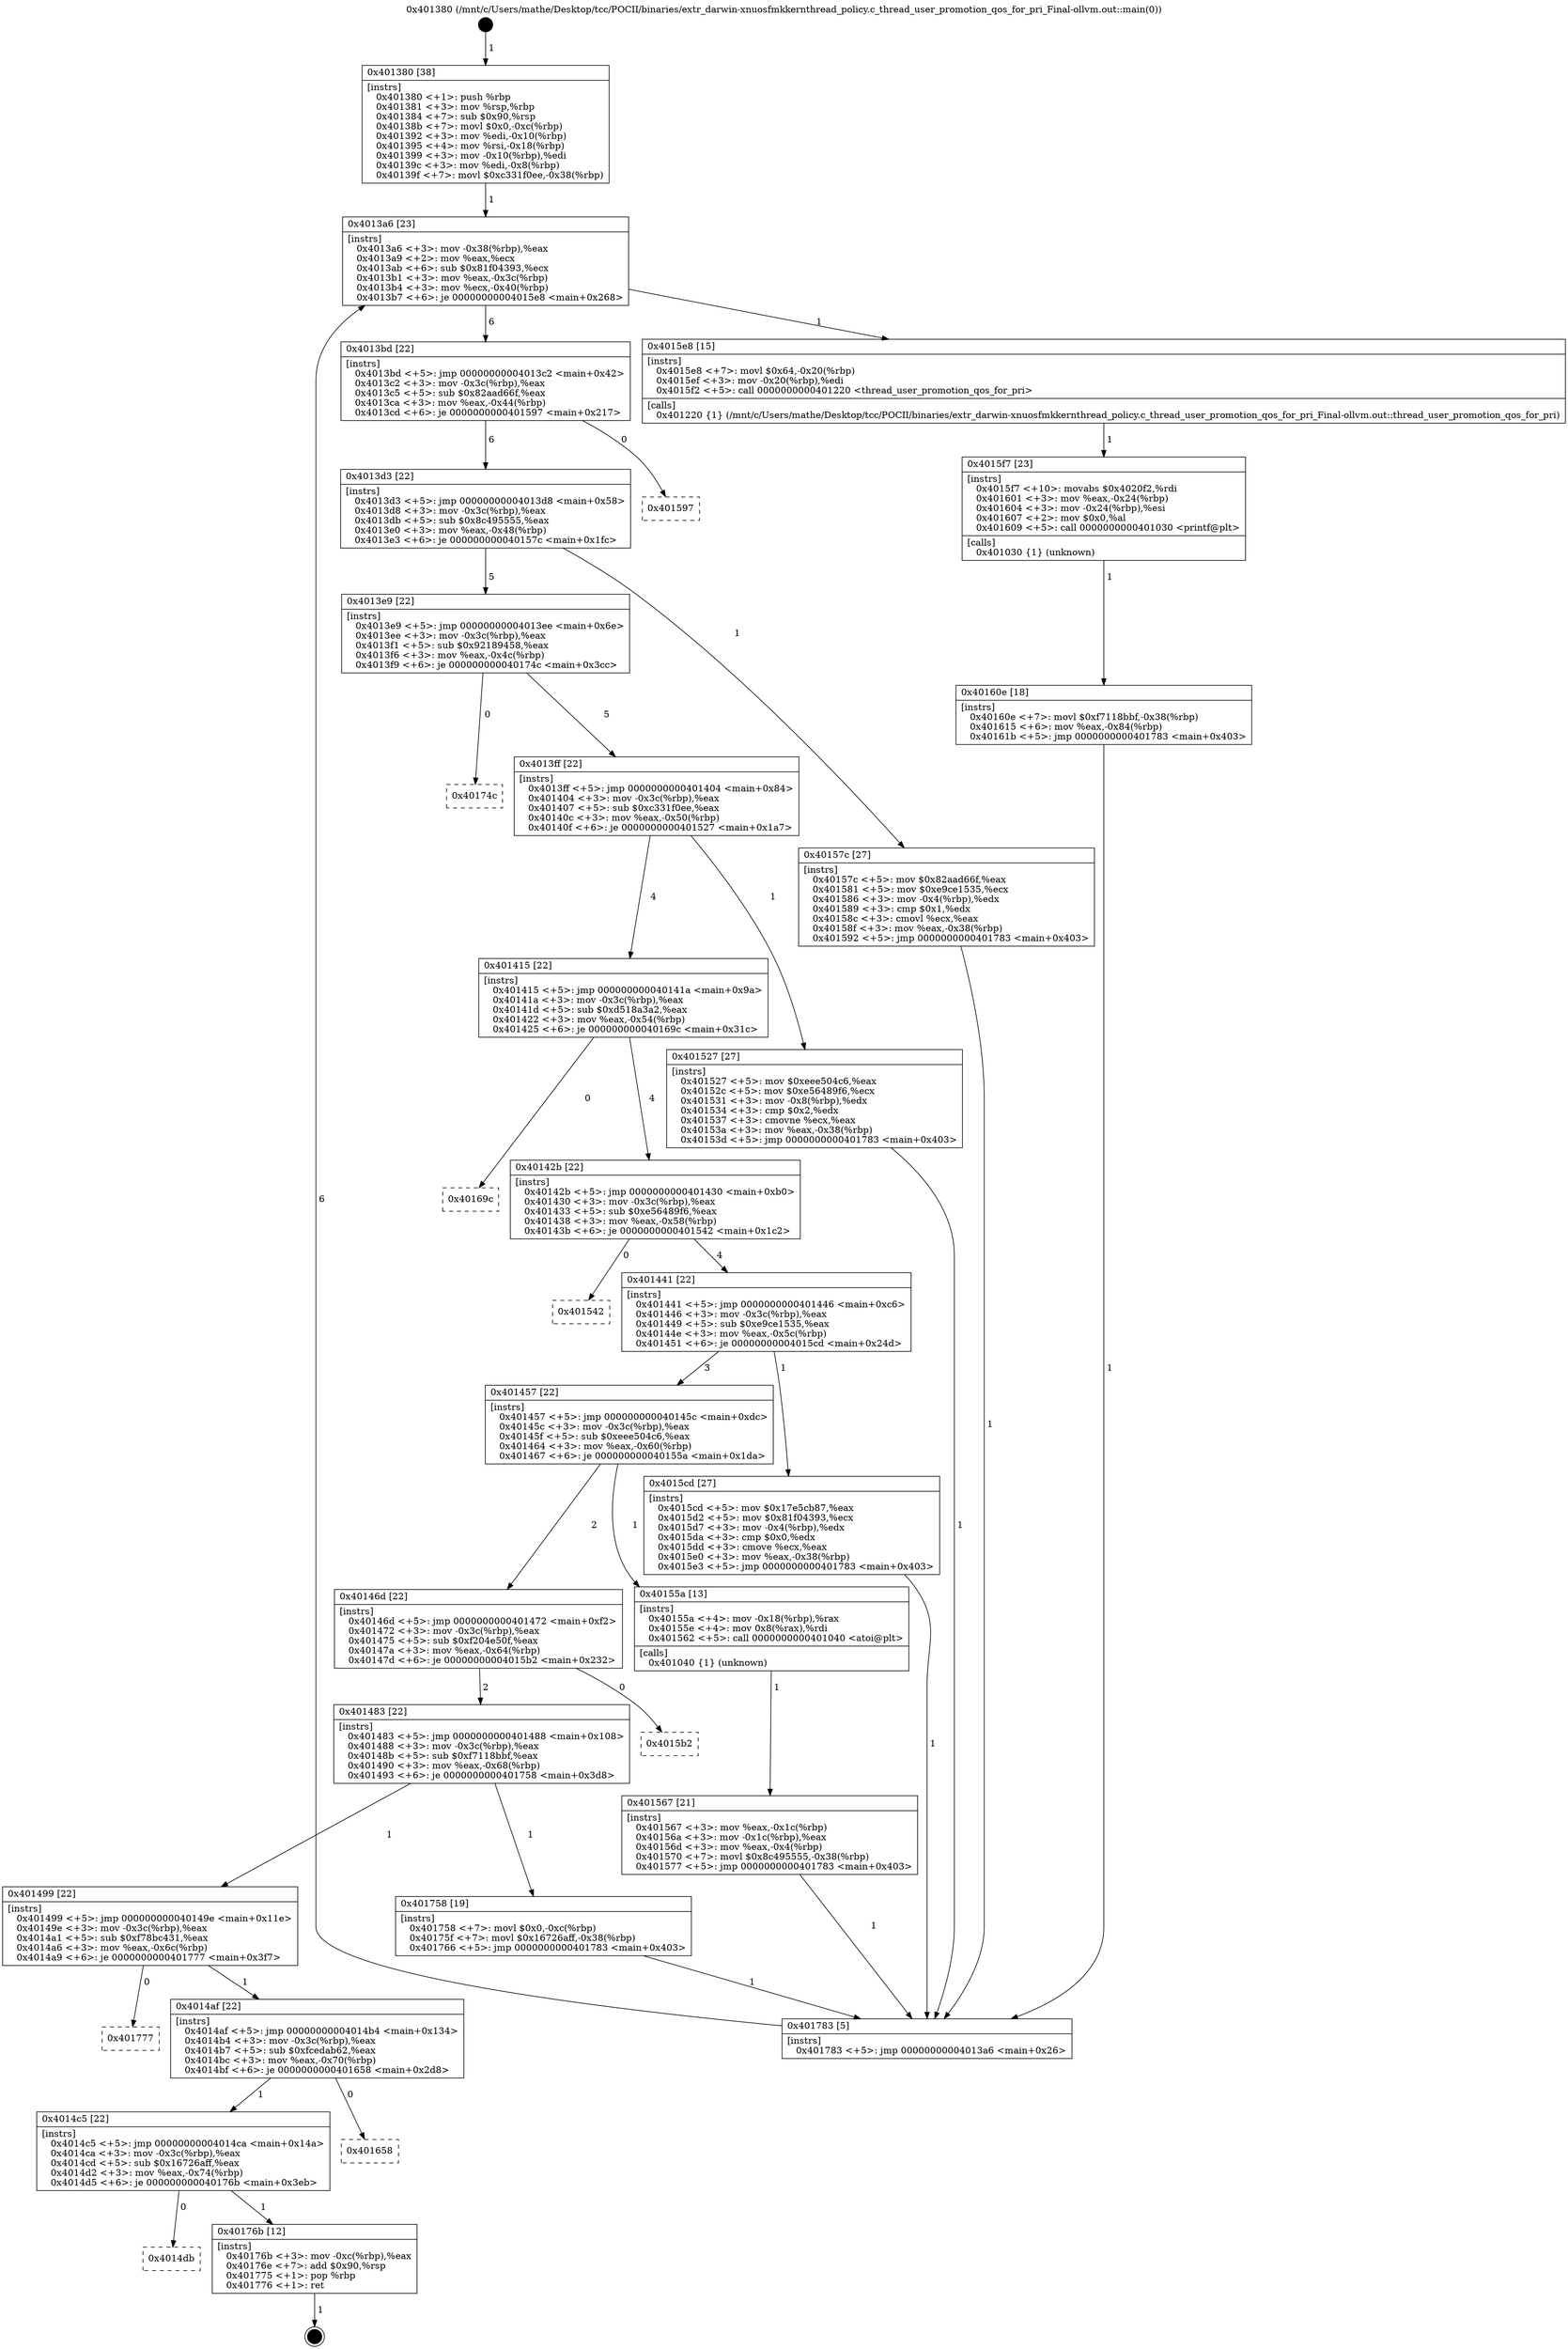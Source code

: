 digraph "0x401380" {
  label = "0x401380 (/mnt/c/Users/mathe/Desktop/tcc/POCII/binaries/extr_darwin-xnuosfmkkernthread_policy.c_thread_user_promotion_qos_for_pri_Final-ollvm.out::main(0))"
  labelloc = "t"
  node[shape=record]

  Entry [label="",width=0.3,height=0.3,shape=circle,fillcolor=black,style=filled]
  "0x4013a6" [label="{
     0x4013a6 [23]\l
     | [instrs]\l
     &nbsp;&nbsp;0x4013a6 \<+3\>: mov -0x38(%rbp),%eax\l
     &nbsp;&nbsp;0x4013a9 \<+2\>: mov %eax,%ecx\l
     &nbsp;&nbsp;0x4013ab \<+6\>: sub $0x81f04393,%ecx\l
     &nbsp;&nbsp;0x4013b1 \<+3\>: mov %eax,-0x3c(%rbp)\l
     &nbsp;&nbsp;0x4013b4 \<+3\>: mov %ecx,-0x40(%rbp)\l
     &nbsp;&nbsp;0x4013b7 \<+6\>: je 00000000004015e8 \<main+0x268\>\l
  }"]
  "0x4015e8" [label="{
     0x4015e8 [15]\l
     | [instrs]\l
     &nbsp;&nbsp;0x4015e8 \<+7\>: movl $0x64,-0x20(%rbp)\l
     &nbsp;&nbsp;0x4015ef \<+3\>: mov -0x20(%rbp),%edi\l
     &nbsp;&nbsp;0x4015f2 \<+5\>: call 0000000000401220 \<thread_user_promotion_qos_for_pri\>\l
     | [calls]\l
     &nbsp;&nbsp;0x401220 \{1\} (/mnt/c/Users/mathe/Desktop/tcc/POCII/binaries/extr_darwin-xnuosfmkkernthread_policy.c_thread_user_promotion_qos_for_pri_Final-ollvm.out::thread_user_promotion_qos_for_pri)\l
  }"]
  "0x4013bd" [label="{
     0x4013bd [22]\l
     | [instrs]\l
     &nbsp;&nbsp;0x4013bd \<+5\>: jmp 00000000004013c2 \<main+0x42\>\l
     &nbsp;&nbsp;0x4013c2 \<+3\>: mov -0x3c(%rbp),%eax\l
     &nbsp;&nbsp;0x4013c5 \<+5\>: sub $0x82aad66f,%eax\l
     &nbsp;&nbsp;0x4013ca \<+3\>: mov %eax,-0x44(%rbp)\l
     &nbsp;&nbsp;0x4013cd \<+6\>: je 0000000000401597 \<main+0x217\>\l
  }"]
  Exit [label="",width=0.3,height=0.3,shape=circle,fillcolor=black,style=filled,peripheries=2]
  "0x401597" [label="{
     0x401597\l
  }", style=dashed]
  "0x4013d3" [label="{
     0x4013d3 [22]\l
     | [instrs]\l
     &nbsp;&nbsp;0x4013d3 \<+5\>: jmp 00000000004013d8 \<main+0x58\>\l
     &nbsp;&nbsp;0x4013d8 \<+3\>: mov -0x3c(%rbp),%eax\l
     &nbsp;&nbsp;0x4013db \<+5\>: sub $0x8c495555,%eax\l
     &nbsp;&nbsp;0x4013e0 \<+3\>: mov %eax,-0x48(%rbp)\l
     &nbsp;&nbsp;0x4013e3 \<+6\>: je 000000000040157c \<main+0x1fc\>\l
  }"]
  "0x4014db" [label="{
     0x4014db\l
  }", style=dashed]
  "0x40157c" [label="{
     0x40157c [27]\l
     | [instrs]\l
     &nbsp;&nbsp;0x40157c \<+5\>: mov $0x82aad66f,%eax\l
     &nbsp;&nbsp;0x401581 \<+5\>: mov $0xe9ce1535,%ecx\l
     &nbsp;&nbsp;0x401586 \<+3\>: mov -0x4(%rbp),%edx\l
     &nbsp;&nbsp;0x401589 \<+3\>: cmp $0x1,%edx\l
     &nbsp;&nbsp;0x40158c \<+3\>: cmovl %ecx,%eax\l
     &nbsp;&nbsp;0x40158f \<+3\>: mov %eax,-0x38(%rbp)\l
     &nbsp;&nbsp;0x401592 \<+5\>: jmp 0000000000401783 \<main+0x403\>\l
  }"]
  "0x4013e9" [label="{
     0x4013e9 [22]\l
     | [instrs]\l
     &nbsp;&nbsp;0x4013e9 \<+5\>: jmp 00000000004013ee \<main+0x6e\>\l
     &nbsp;&nbsp;0x4013ee \<+3\>: mov -0x3c(%rbp),%eax\l
     &nbsp;&nbsp;0x4013f1 \<+5\>: sub $0x92189458,%eax\l
     &nbsp;&nbsp;0x4013f6 \<+3\>: mov %eax,-0x4c(%rbp)\l
     &nbsp;&nbsp;0x4013f9 \<+6\>: je 000000000040174c \<main+0x3cc\>\l
  }"]
  "0x40176b" [label="{
     0x40176b [12]\l
     | [instrs]\l
     &nbsp;&nbsp;0x40176b \<+3\>: mov -0xc(%rbp),%eax\l
     &nbsp;&nbsp;0x40176e \<+7\>: add $0x90,%rsp\l
     &nbsp;&nbsp;0x401775 \<+1\>: pop %rbp\l
     &nbsp;&nbsp;0x401776 \<+1\>: ret\l
  }"]
  "0x40174c" [label="{
     0x40174c\l
  }", style=dashed]
  "0x4013ff" [label="{
     0x4013ff [22]\l
     | [instrs]\l
     &nbsp;&nbsp;0x4013ff \<+5\>: jmp 0000000000401404 \<main+0x84\>\l
     &nbsp;&nbsp;0x401404 \<+3\>: mov -0x3c(%rbp),%eax\l
     &nbsp;&nbsp;0x401407 \<+5\>: sub $0xc331f0ee,%eax\l
     &nbsp;&nbsp;0x40140c \<+3\>: mov %eax,-0x50(%rbp)\l
     &nbsp;&nbsp;0x40140f \<+6\>: je 0000000000401527 \<main+0x1a7\>\l
  }"]
  "0x4014c5" [label="{
     0x4014c5 [22]\l
     | [instrs]\l
     &nbsp;&nbsp;0x4014c5 \<+5\>: jmp 00000000004014ca \<main+0x14a\>\l
     &nbsp;&nbsp;0x4014ca \<+3\>: mov -0x3c(%rbp),%eax\l
     &nbsp;&nbsp;0x4014cd \<+5\>: sub $0x16726aff,%eax\l
     &nbsp;&nbsp;0x4014d2 \<+3\>: mov %eax,-0x74(%rbp)\l
     &nbsp;&nbsp;0x4014d5 \<+6\>: je 000000000040176b \<main+0x3eb\>\l
  }"]
  "0x401527" [label="{
     0x401527 [27]\l
     | [instrs]\l
     &nbsp;&nbsp;0x401527 \<+5\>: mov $0xeee504c6,%eax\l
     &nbsp;&nbsp;0x40152c \<+5\>: mov $0xe56489f6,%ecx\l
     &nbsp;&nbsp;0x401531 \<+3\>: mov -0x8(%rbp),%edx\l
     &nbsp;&nbsp;0x401534 \<+3\>: cmp $0x2,%edx\l
     &nbsp;&nbsp;0x401537 \<+3\>: cmovne %ecx,%eax\l
     &nbsp;&nbsp;0x40153a \<+3\>: mov %eax,-0x38(%rbp)\l
     &nbsp;&nbsp;0x40153d \<+5\>: jmp 0000000000401783 \<main+0x403\>\l
  }"]
  "0x401415" [label="{
     0x401415 [22]\l
     | [instrs]\l
     &nbsp;&nbsp;0x401415 \<+5\>: jmp 000000000040141a \<main+0x9a\>\l
     &nbsp;&nbsp;0x40141a \<+3\>: mov -0x3c(%rbp),%eax\l
     &nbsp;&nbsp;0x40141d \<+5\>: sub $0xd518a3a2,%eax\l
     &nbsp;&nbsp;0x401422 \<+3\>: mov %eax,-0x54(%rbp)\l
     &nbsp;&nbsp;0x401425 \<+6\>: je 000000000040169c \<main+0x31c\>\l
  }"]
  "0x401783" [label="{
     0x401783 [5]\l
     | [instrs]\l
     &nbsp;&nbsp;0x401783 \<+5\>: jmp 00000000004013a6 \<main+0x26\>\l
  }"]
  "0x401380" [label="{
     0x401380 [38]\l
     | [instrs]\l
     &nbsp;&nbsp;0x401380 \<+1\>: push %rbp\l
     &nbsp;&nbsp;0x401381 \<+3\>: mov %rsp,%rbp\l
     &nbsp;&nbsp;0x401384 \<+7\>: sub $0x90,%rsp\l
     &nbsp;&nbsp;0x40138b \<+7\>: movl $0x0,-0xc(%rbp)\l
     &nbsp;&nbsp;0x401392 \<+3\>: mov %edi,-0x10(%rbp)\l
     &nbsp;&nbsp;0x401395 \<+4\>: mov %rsi,-0x18(%rbp)\l
     &nbsp;&nbsp;0x401399 \<+3\>: mov -0x10(%rbp),%edi\l
     &nbsp;&nbsp;0x40139c \<+3\>: mov %edi,-0x8(%rbp)\l
     &nbsp;&nbsp;0x40139f \<+7\>: movl $0xc331f0ee,-0x38(%rbp)\l
  }"]
  "0x401658" [label="{
     0x401658\l
  }", style=dashed]
  "0x40169c" [label="{
     0x40169c\l
  }", style=dashed]
  "0x40142b" [label="{
     0x40142b [22]\l
     | [instrs]\l
     &nbsp;&nbsp;0x40142b \<+5\>: jmp 0000000000401430 \<main+0xb0\>\l
     &nbsp;&nbsp;0x401430 \<+3\>: mov -0x3c(%rbp),%eax\l
     &nbsp;&nbsp;0x401433 \<+5\>: sub $0xe56489f6,%eax\l
     &nbsp;&nbsp;0x401438 \<+3\>: mov %eax,-0x58(%rbp)\l
     &nbsp;&nbsp;0x40143b \<+6\>: je 0000000000401542 \<main+0x1c2\>\l
  }"]
  "0x4014af" [label="{
     0x4014af [22]\l
     | [instrs]\l
     &nbsp;&nbsp;0x4014af \<+5\>: jmp 00000000004014b4 \<main+0x134\>\l
     &nbsp;&nbsp;0x4014b4 \<+3\>: mov -0x3c(%rbp),%eax\l
     &nbsp;&nbsp;0x4014b7 \<+5\>: sub $0xfcedab62,%eax\l
     &nbsp;&nbsp;0x4014bc \<+3\>: mov %eax,-0x70(%rbp)\l
     &nbsp;&nbsp;0x4014bf \<+6\>: je 0000000000401658 \<main+0x2d8\>\l
  }"]
  "0x401542" [label="{
     0x401542\l
  }", style=dashed]
  "0x401441" [label="{
     0x401441 [22]\l
     | [instrs]\l
     &nbsp;&nbsp;0x401441 \<+5\>: jmp 0000000000401446 \<main+0xc6\>\l
     &nbsp;&nbsp;0x401446 \<+3\>: mov -0x3c(%rbp),%eax\l
     &nbsp;&nbsp;0x401449 \<+5\>: sub $0xe9ce1535,%eax\l
     &nbsp;&nbsp;0x40144e \<+3\>: mov %eax,-0x5c(%rbp)\l
     &nbsp;&nbsp;0x401451 \<+6\>: je 00000000004015cd \<main+0x24d\>\l
  }"]
  "0x401777" [label="{
     0x401777\l
  }", style=dashed]
  "0x4015cd" [label="{
     0x4015cd [27]\l
     | [instrs]\l
     &nbsp;&nbsp;0x4015cd \<+5\>: mov $0x17e5cb87,%eax\l
     &nbsp;&nbsp;0x4015d2 \<+5\>: mov $0x81f04393,%ecx\l
     &nbsp;&nbsp;0x4015d7 \<+3\>: mov -0x4(%rbp),%edx\l
     &nbsp;&nbsp;0x4015da \<+3\>: cmp $0x0,%edx\l
     &nbsp;&nbsp;0x4015dd \<+3\>: cmove %ecx,%eax\l
     &nbsp;&nbsp;0x4015e0 \<+3\>: mov %eax,-0x38(%rbp)\l
     &nbsp;&nbsp;0x4015e3 \<+5\>: jmp 0000000000401783 \<main+0x403\>\l
  }"]
  "0x401457" [label="{
     0x401457 [22]\l
     | [instrs]\l
     &nbsp;&nbsp;0x401457 \<+5\>: jmp 000000000040145c \<main+0xdc\>\l
     &nbsp;&nbsp;0x40145c \<+3\>: mov -0x3c(%rbp),%eax\l
     &nbsp;&nbsp;0x40145f \<+5\>: sub $0xeee504c6,%eax\l
     &nbsp;&nbsp;0x401464 \<+3\>: mov %eax,-0x60(%rbp)\l
     &nbsp;&nbsp;0x401467 \<+6\>: je 000000000040155a \<main+0x1da\>\l
  }"]
  "0x401499" [label="{
     0x401499 [22]\l
     | [instrs]\l
     &nbsp;&nbsp;0x401499 \<+5\>: jmp 000000000040149e \<main+0x11e\>\l
     &nbsp;&nbsp;0x40149e \<+3\>: mov -0x3c(%rbp),%eax\l
     &nbsp;&nbsp;0x4014a1 \<+5\>: sub $0xf78bc431,%eax\l
     &nbsp;&nbsp;0x4014a6 \<+3\>: mov %eax,-0x6c(%rbp)\l
     &nbsp;&nbsp;0x4014a9 \<+6\>: je 0000000000401777 \<main+0x3f7\>\l
  }"]
  "0x40155a" [label="{
     0x40155a [13]\l
     | [instrs]\l
     &nbsp;&nbsp;0x40155a \<+4\>: mov -0x18(%rbp),%rax\l
     &nbsp;&nbsp;0x40155e \<+4\>: mov 0x8(%rax),%rdi\l
     &nbsp;&nbsp;0x401562 \<+5\>: call 0000000000401040 \<atoi@plt\>\l
     | [calls]\l
     &nbsp;&nbsp;0x401040 \{1\} (unknown)\l
  }"]
  "0x40146d" [label="{
     0x40146d [22]\l
     | [instrs]\l
     &nbsp;&nbsp;0x40146d \<+5\>: jmp 0000000000401472 \<main+0xf2\>\l
     &nbsp;&nbsp;0x401472 \<+3\>: mov -0x3c(%rbp),%eax\l
     &nbsp;&nbsp;0x401475 \<+5\>: sub $0xf204e50f,%eax\l
     &nbsp;&nbsp;0x40147a \<+3\>: mov %eax,-0x64(%rbp)\l
     &nbsp;&nbsp;0x40147d \<+6\>: je 00000000004015b2 \<main+0x232\>\l
  }"]
  "0x401567" [label="{
     0x401567 [21]\l
     | [instrs]\l
     &nbsp;&nbsp;0x401567 \<+3\>: mov %eax,-0x1c(%rbp)\l
     &nbsp;&nbsp;0x40156a \<+3\>: mov -0x1c(%rbp),%eax\l
     &nbsp;&nbsp;0x40156d \<+3\>: mov %eax,-0x4(%rbp)\l
     &nbsp;&nbsp;0x401570 \<+7\>: movl $0x8c495555,-0x38(%rbp)\l
     &nbsp;&nbsp;0x401577 \<+5\>: jmp 0000000000401783 \<main+0x403\>\l
  }"]
  "0x4015f7" [label="{
     0x4015f7 [23]\l
     | [instrs]\l
     &nbsp;&nbsp;0x4015f7 \<+10\>: movabs $0x4020f2,%rdi\l
     &nbsp;&nbsp;0x401601 \<+3\>: mov %eax,-0x24(%rbp)\l
     &nbsp;&nbsp;0x401604 \<+3\>: mov -0x24(%rbp),%esi\l
     &nbsp;&nbsp;0x401607 \<+2\>: mov $0x0,%al\l
     &nbsp;&nbsp;0x401609 \<+5\>: call 0000000000401030 \<printf@plt\>\l
     | [calls]\l
     &nbsp;&nbsp;0x401030 \{1\} (unknown)\l
  }"]
  "0x40160e" [label="{
     0x40160e [18]\l
     | [instrs]\l
     &nbsp;&nbsp;0x40160e \<+7\>: movl $0xf7118bbf,-0x38(%rbp)\l
     &nbsp;&nbsp;0x401615 \<+6\>: mov %eax,-0x84(%rbp)\l
     &nbsp;&nbsp;0x40161b \<+5\>: jmp 0000000000401783 \<main+0x403\>\l
  }"]
  "0x401758" [label="{
     0x401758 [19]\l
     | [instrs]\l
     &nbsp;&nbsp;0x401758 \<+7\>: movl $0x0,-0xc(%rbp)\l
     &nbsp;&nbsp;0x40175f \<+7\>: movl $0x16726aff,-0x38(%rbp)\l
     &nbsp;&nbsp;0x401766 \<+5\>: jmp 0000000000401783 \<main+0x403\>\l
  }"]
  "0x4015b2" [label="{
     0x4015b2\l
  }", style=dashed]
  "0x401483" [label="{
     0x401483 [22]\l
     | [instrs]\l
     &nbsp;&nbsp;0x401483 \<+5\>: jmp 0000000000401488 \<main+0x108\>\l
     &nbsp;&nbsp;0x401488 \<+3\>: mov -0x3c(%rbp),%eax\l
     &nbsp;&nbsp;0x40148b \<+5\>: sub $0xf7118bbf,%eax\l
     &nbsp;&nbsp;0x401490 \<+3\>: mov %eax,-0x68(%rbp)\l
     &nbsp;&nbsp;0x401493 \<+6\>: je 0000000000401758 \<main+0x3d8\>\l
  }"]
  Entry -> "0x401380" [label=" 1"]
  "0x4013a6" -> "0x4015e8" [label=" 1"]
  "0x4013a6" -> "0x4013bd" [label=" 6"]
  "0x40176b" -> Exit [label=" 1"]
  "0x4013bd" -> "0x401597" [label=" 0"]
  "0x4013bd" -> "0x4013d3" [label=" 6"]
  "0x4014c5" -> "0x4014db" [label=" 0"]
  "0x4013d3" -> "0x40157c" [label=" 1"]
  "0x4013d3" -> "0x4013e9" [label=" 5"]
  "0x4014c5" -> "0x40176b" [label=" 1"]
  "0x4013e9" -> "0x40174c" [label=" 0"]
  "0x4013e9" -> "0x4013ff" [label=" 5"]
  "0x4014af" -> "0x4014c5" [label=" 1"]
  "0x4013ff" -> "0x401527" [label=" 1"]
  "0x4013ff" -> "0x401415" [label=" 4"]
  "0x401527" -> "0x401783" [label=" 1"]
  "0x401380" -> "0x4013a6" [label=" 1"]
  "0x401783" -> "0x4013a6" [label=" 6"]
  "0x4014af" -> "0x401658" [label=" 0"]
  "0x401415" -> "0x40169c" [label=" 0"]
  "0x401415" -> "0x40142b" [label=" 4"]
  "0x401499" -> "0x4014af" [label=" 1"]
  "0x40142b" -> "0x401542" [label=" 0"]
  "0x40142b" -> "0x401441" [label=" 4"]
  "0x401499" -> "0x401777" [label=" 0"]
  "0x401441" -> "0x4015cd" [label=" 1"]
  "0x401441" -> "0x401457" [label=" 3"]
  "0x401758" -> "0x401783" [label=" 1"]
  "0x401457" -> "0x40155a" [label=" 1"]
  "0x401457" -> "0x40146d" [label=" 2"]
  "0x40155a" -> "0x401567" [label=" 1"]
  "0x401567" -> "0x401783" [label=" 1"]
  "0x40157c" -> "0x401783" [label=" 1"]
  "0x4015cd" -> "0x401783" [label=" 1"]
  "0x4015e8" -> "0x4015f7" [label=" 1"]
  "0x4015f7" -> "0x40160e" [label=" 1"]
  "0x40160e" -> "0x401783" [label=" 1"]
  "0x401483" -> "0x401499" [label=" 1"]
  "0x40146d" -> "0x4015b2" [label=" 0"]
  "0x40146d" -> "0x401483" [label=" 2"]
  "0x401483" -> "0x401758" [label=" 1"]
}
